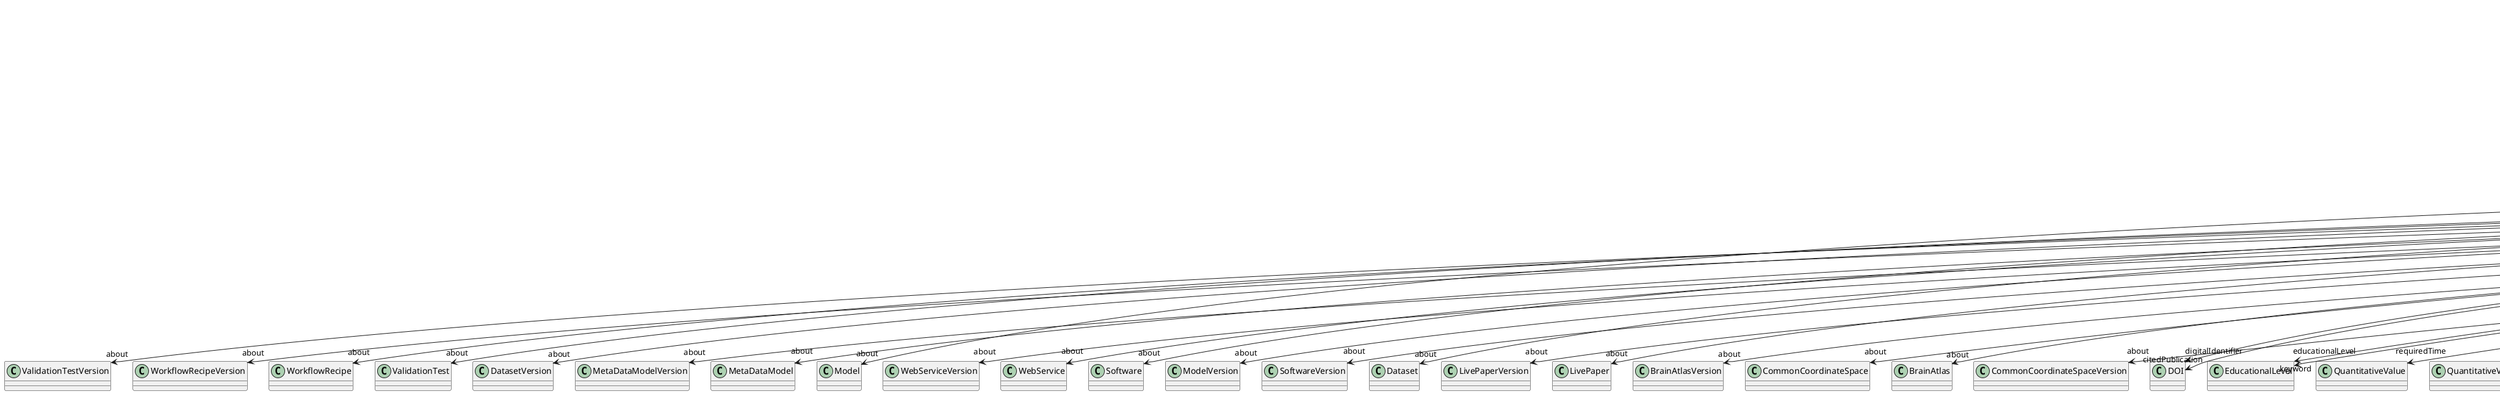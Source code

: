 @startuml
class LearningResource {
+about
+digitalIdentifier
+educationalLevel
+learningOutcome
+order
+prerequisite
+requiredTime
+topic
+type
+abstract
+author
+citedPublication
+copyright
+creationDate
+custodian
+editor
+funding
+IRI
+keyword
+license
+modificationDate
+name
+publicationDate
+publisher
+versionIdentifier

}
LearningResource -d-> "about" ValidationTestVersion
LearningResource -d-> "about" WorkflowRecipeVersion
LearningResource -d-> "about" WorkflowRecipe
LearningResource -d-> "about" ValidationTest
LearningResource -d-> "about" DatasetVersion
LearningResource -d-> "about" MetaDataModelVersion
LearningResource -d-> "about" MetaDataModel
LearningResource -d-> "about" Model
LearningResource -d-> "about" WebServiceVersion
LearningResource -d-> "about" WebService
LearningResource -d-> "about" Software
LearningResource -d-> "about" ModelVersion
LearningResource -d-> "about" SoftwareVersion
LearningResource -d-> "about" Dataset
LearningResource -d-> "about" LivePaperVersion
LearningResource -d-> "about" LivePaper
LearningResource -d-> "about" BrainAtlasVersion
LearningResource -d-> "about" CommonCoordinateSpace
LearningResource -d-> "about" BrainAtlas
LearningResource -d-> "about" CommonCoordinateSpaceVersion
LearningResource -d-> "digitalIdentifier" DOI
LearningResource -d-> "educationalLevel" EducationalLevel
LearningResource -d-> "requiredTime" QuantitativeValue
LearningResource -d-> "requiredTime" QuantitativeValueRange
LearningResource -d-> "type" LearningResourceType
LearningResource -d-> "author" Consortium
LearningResource -d-> "author" Person
LearningResource -d-> "author" Organization
LearningResource -d-> "citedPublication" DOI
LearningResource -d-> "citedPublication" ISBN
LearningResource -d-> "copyright" Copyright
LearningResource -d-> "custodian" Consortium
LearningResource -d-> "custodian" Person
LearningResource -d-> "custodian" Organization
LearningResource -d-> "editor" Person
LearningResource -d-> "funding" Funding
LearningResource -d-> "keyword" ModelAbstractionLevel
LearningResource -d-> "keyword" UBERONParcellation
LearningResource -d-> "keyword" PatchClampVariation
LearningResource -d-> "keyword" ChemicalMixtureType
LearningResource -d-> "keyword" Species
LearningResource -d-> "keyword" AnatomicalAxesOrientation
LearningResource -d-> "keyword" ActionStatusType
LearningResource -d-> "keyword" SemanticDataType
LearningResource -d-> "keyword" Language
LearningResource -d-> "keyword" OrganismSubstance
LearningResource -d-> "keyword" CriteriaQualityType
LearningResource -d-> "keyword" LearningResourceType
LearningResource -d-> "keyword" Laterality
LearningResource -d-> "keyword" Service
LearningResource -d-> "keyword" ProductAccessibility
LearningResource -d-> "keyword" BiologicalSex
LearningResource -d-> "keyword" OrganismSystem
LearningResource -d-> "keyword" EthicsAssessment
LearningResource -d-> "keyword" AgeCategory
LearningResource -d-> "keyword" AuditoryStimulusType
LearningResource -d-> "keyword" BiologicalOrder
LearningResource -d-> "keyword" Organ
LearningResource -d-> "keyword" OlfactoryStimulusType
LearningResource -d-> "keyword" ModelScope
LearningResource -d-> "keyword" SoftwareFeature
LearningResource -d-> "keyword" AnnotationType
LearningResource -d-> "keyword" SubcellularEntity
LearningResource -d-> "keyword" OperatingDevice
LearningResource -d-> "keyword" AnatomicalIdentificationType
LearningResource -d-> "keyword" StimulationTechnique
LearningResource -d-> "keyword" FileBundleGrouping
LearningResource -d-> "keyword" Colormap
LearningResource -d-> "keyword" GustatoryStimulusType
LearningResource -d-> "keyword" ProgrammingLanguage
LearningResource -d-> "keyword" DeviceType
LearningResource -d-> "keyword" DiseaseModel
LearningResource -d-> "keyword" OpticalStimulusType
LearningResource -d-> "keyword" FileUsageRole
LearningResource -d-> "keyword" AnatomicalPlane
LearningResource -d-> "keyword" AtlasType
LearningResource -d-> "keyword" CellCultureType
LearningResource -d-> "keyword" Terminology
LearningResource -d-> "keyword" CranialWindowConstructionType
LearningResource -d-> "keyword" AnalysisTechnique
LearningResource -d-> "keyword" CranialWindowReinforcementType
LearningResource -d-> "keyword" EducationalLevel
LearningResource -d-> "keyword" VisualStimulusType
LearningResource -d-> "keyword" SubjectAttribute
LearningResource -d-> "keyword" AnnotationCriteriaType
LearningResource -d-> "keyword" DataType
LearningResource -d-> "keyword" TissueSampleType
LearningResource -d-> "keyword" UnitOfMeasurement
LearningResource -d-> "keyword" SoftwareApplicationCategory
LearningResource -d-> "keyword" MolecularEntity
LearningResource -d-> "keyword" TactileStimulusType
LearningResource -d-> "keyword" BreedingType
LearningResource -d-> "keyword" CellType
LearningResource -d-> "keyword" StimulationApproach
LearningResource -d-> "keyword" TermSuggestion
LearningResource -d-> "keyword" MetaDataModelType
LearningResource -d-> "keyword" PreparationType
LearningResource -d-> "keyword" FileRepositoryType
LearningResource -d-> "keyword" Handedness
LearningResource -d-> "keyword" SetupType
LearningResource -d-> "keyword" OperatingSystem
LearningResource -d-> "keyword" Disease
LearningResource -d-> "keyword" DifferenceMeasure
LearningResource -d-> "keyword" MeasuredQuantity
LearningResource -d-> "keyword" QualitativeOverlap
LearningResource -d-> "keyword" TypeOfUncertainty
LearningResource -d-> "keyword" GeneticStrainType
LearningResource -d-> "keyword" ContributionType
LearningResource -d-> "keyword" Technique
LearningResource -d-> "keyword" ExperimentalApproach
LearningResource -d-> "keyword" TissueSampleAttribute
LearningResource -d-> "keyword" ElectricalStimulusType
LearningResource -d-> "license" License
LearningResource -d-> "publisher" Consortium
LearningResource -d-> "publisher" Person
LearningResource -d-> "publisher" Organization

@enduml